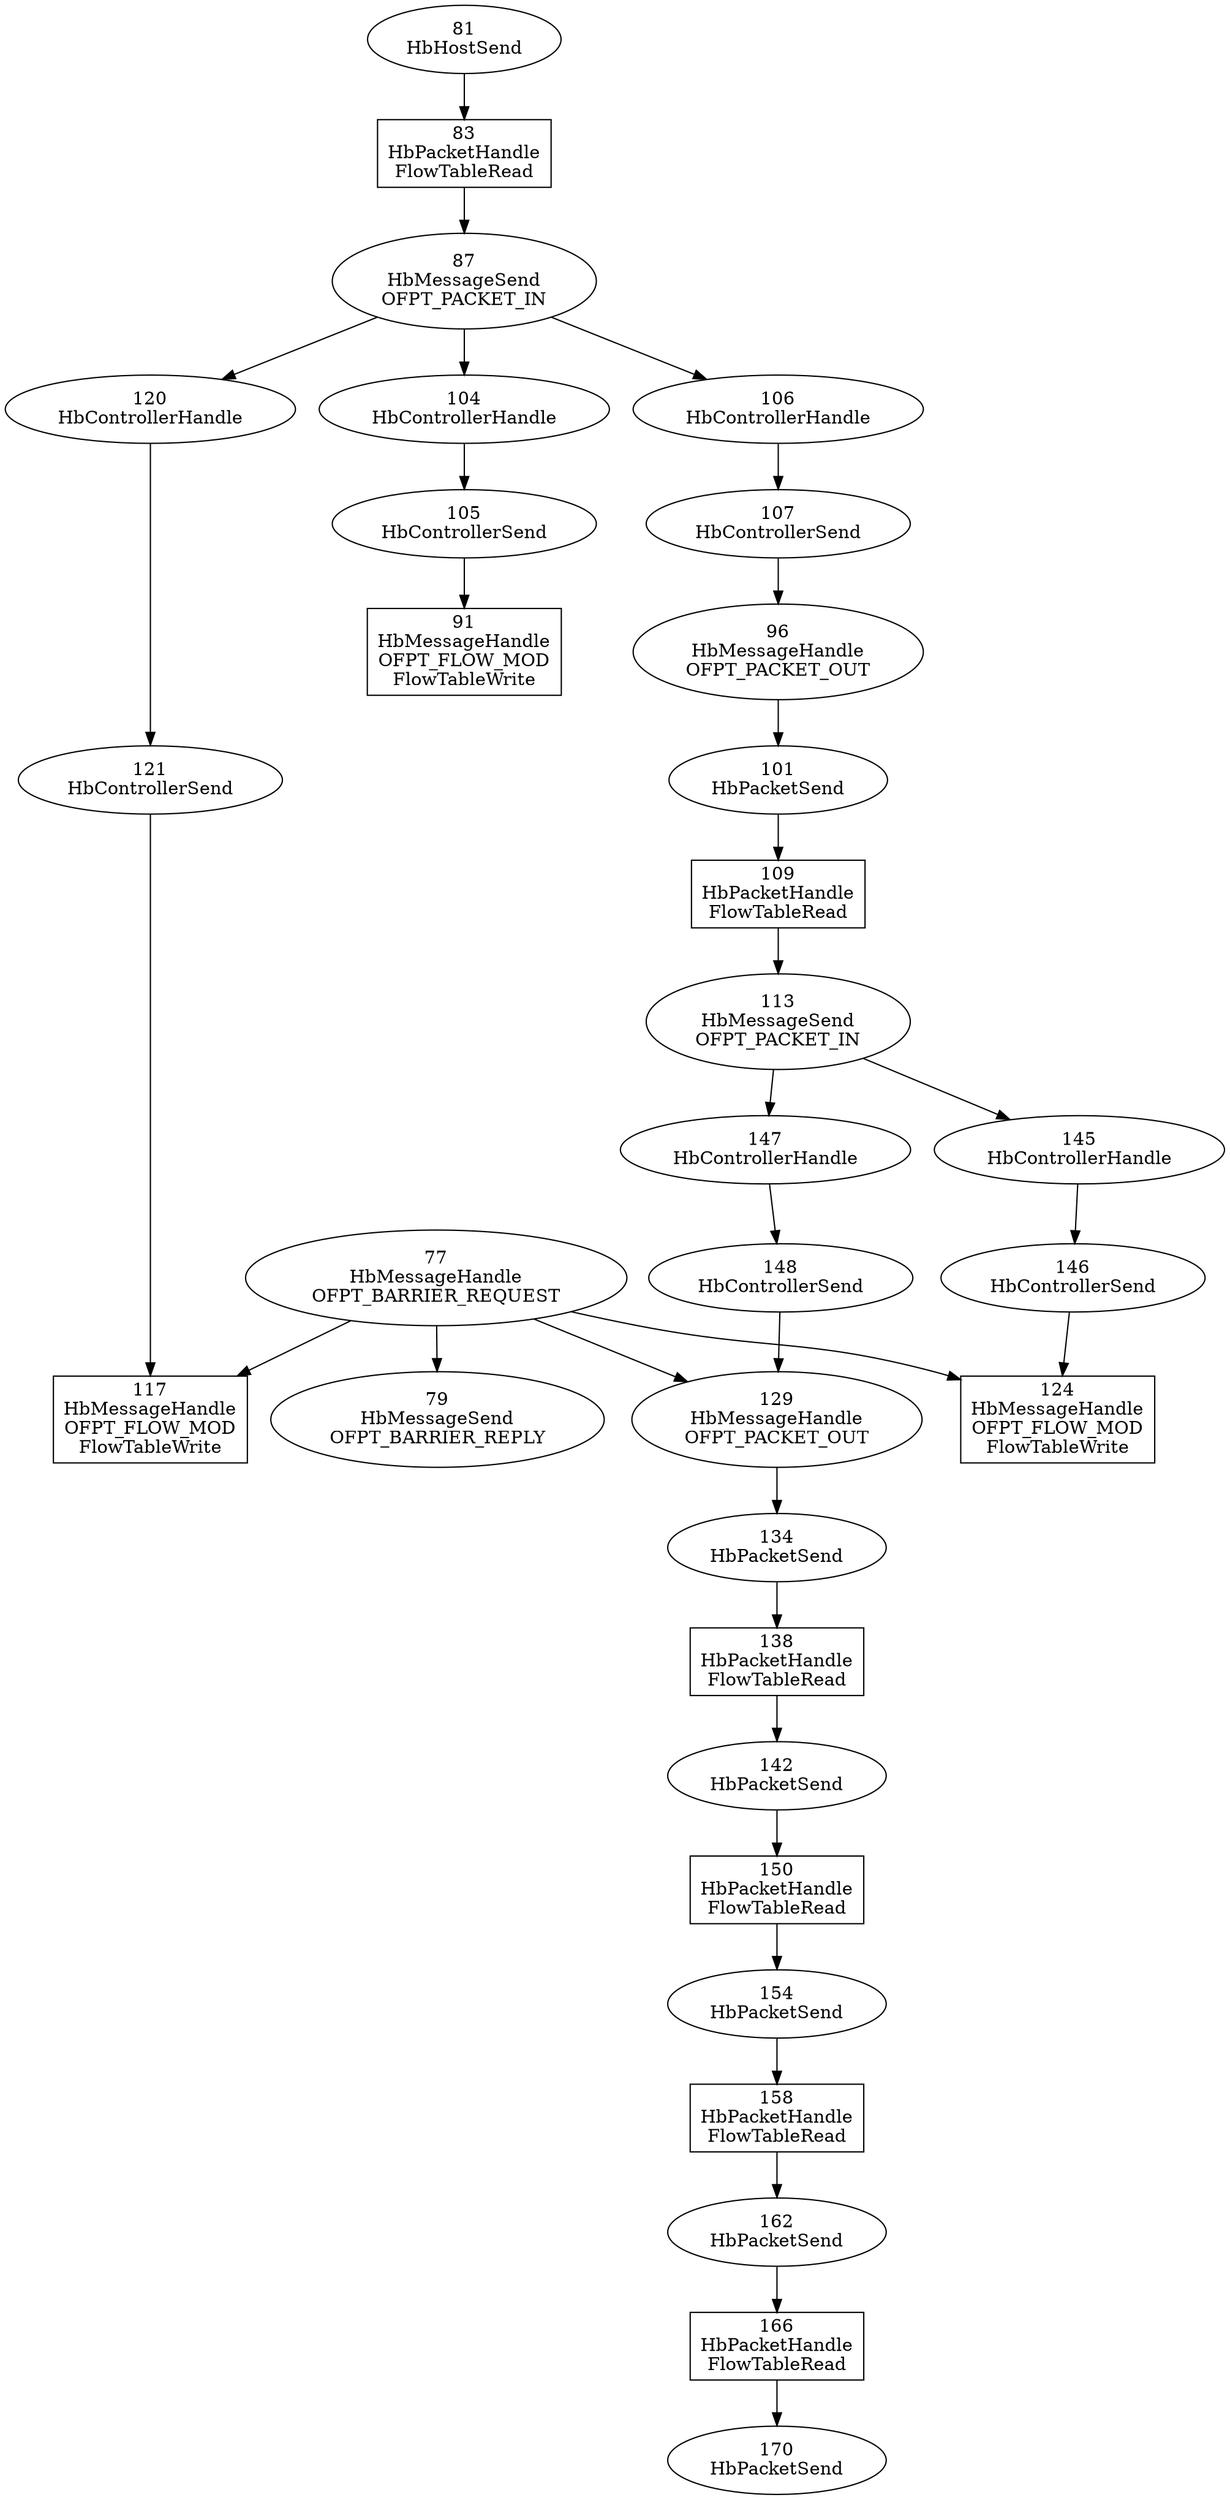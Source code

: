 digraph G {
77 [label="77\nHbMessageHandle\nOFPT_BARRIER_REQUEST\n"] ;
79 [label="79\nHbMessageSend\nOFPT_BARRIER_REPLY\n"] ;
81 [label="81\nHbHostSend\n"];
83 [label="83\nHbPacketHandle\nFlowTableRead"][shape=box];
87 [label="87\nHbMessageSend\nOFPT_PACKET_IN\n"] ;
91 [label="91\nHbMessageHandle\nOFPT_FLOW_MOD\nFlowTableWrite"] [shape=box];
96 [label="96\nHbMessageHandle\nOFPT_PACKET_OUT\n"] ;
101 [label="101\nHbPacketSend\n"];
104 [label="104\nHbControllerHandle\n"];
105 [label="105\nHbControllerSend\n"];
106 [label="106\nHbControllerHandle\n"];
107 [label="107\nHbControllerSend\n"];
109 [label="109\nHbPacketHandle\nFlowTableRead"][shape=box];
113 [label="113\nHbMessageSend\nOFPT_PACKET_IN\n"] ;
117 [label="117\nHbMessageHandle\nOFPT_FLOW_MOD\nFlowTableWrite"] [shape=box];
120 [label="120\nHbControllerHandle\n"];
121 [label="121\nHbControllerSend\n"];
124 [label="124\nHbMessageHandle\nOFPT_FLOW_MOD\nFlowTableWrite"] [shape=box];
129 [label="129\nHbMessageHandle\nOFPT_PACKET_OUT\n"] ;
134 [label="134\nHbPacketSend\n"];
138 [label="138\nHbPacketHandle\nFlowTableRead"][shape=box];
142 [label="142\nHbPacketSend\n"];
145 [label="145\nHbControllerHandle\n"];
146 [label="146\nHbControllerSend\n"];
147 [label="147\nHbControllerHandle\n"];
148 [label="148\nHbControllerSend\n"];
150 [label="150\nHbPacketHandle\nFlowTableRead"][shape=box];
154 [label="154\nHbPacketSend\n"];
158 [label="158\nHbPacketHandle\nFlowTableRead"][shape=box];
162 [label="162\nHbPacketSend\n"];
166 [label="166\nHbPacketHandle\nFlowTableRead"][shape=box];
170 [label="170\nHbPacketSend\n"];
    138 -> 142;
    113 -> 147;
    107 -> 96;
    96 -> 101;
    109 -> 113;
    87 -> 104;
    83 -> 87;
    162 -> 166;
    106 -> 107;
    87 -> 120;
    113 -> 145;
    148 -> 129;
    77 -> 129;
    81 -> 83;
    120 -> 121;
    129 -> 134;
    150 -> 154;
    101 -> 109;
    158 -> 162;
    87 -> 106;
    134 -> 138;
    142 -> 150;
    166 -> 170;
    146 -> 124;
    77 -> 124;
    77 -> 79;
    121 -> 117;
    77 -> 117;
    105 -> 91;
    154 -> 158;
    104 -> 105;
    145 -> 146;
    147 -> 148;
}
